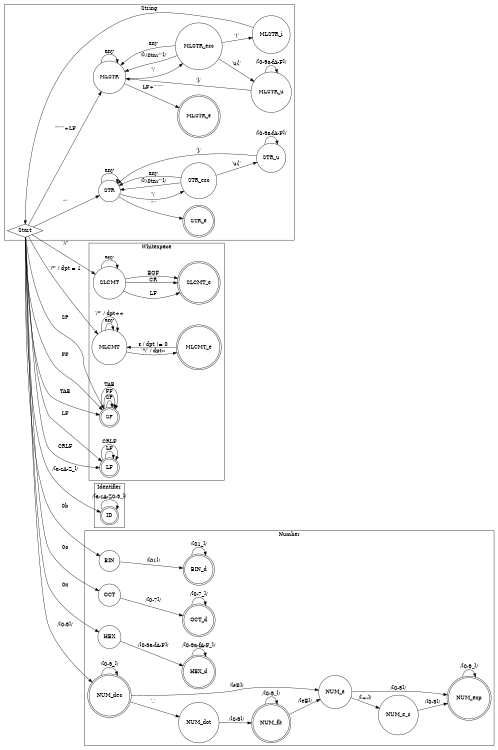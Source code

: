 digraph finite_state_machine {
	rankdir=LR;
	size="8,5"

	node [shape = diamond]; "Start";
	node [shape = doublecircle];
	node [shape = circle];

	// Whitespace
	{
		node [shape = circle]; "SLCMT"; "MLCMT";
		node [shape = doublecircle]; "SP"; "LF"; "SLCMT_e"; "MLCMT_e";

		// Space-like white space
		"Start" -> "SP" [ label = "SP" ];
		"Start" -> "SP" [ label = "FF" ];
		"Start" -> "SP" [ label = "TAB" ];

		// Line-break white space
		"Start" -> "LF" [ label = "LF" ];
		"Start" -> "LF" [ label = "CRLF" ];

		// Single-line comment white space
		"Start" -> "SLCMT" [ label = "'//'" ];

		// Multi-line comment white space
		"Start" -> "MLCMT" [ label = "'/*' / dpt = 1" ];

		subgraph cluster_whitespace {
			// style=filled;
			// color=lightgrey;
			// node [style=filled,color=white];
			label = "Whitespace";

			// Space-like white space
			"SP" -> "SP" [ label = "SP" ];
			"SP" -> "SP" [ label = "FF" ];
			"SP" -> "SP" [ label = "TAB" ];

			// Line-break white space
			"LF" -> "LF" [ label = "LF" ];
			"LF" -> "LF" [ label = "CRLF" ];

			// Single-line comment white space
			"SLCMT" -> "SLCMT" [ label = "any" ];
			"SLCMT" -> "SLCMT_e" [ label = "LF" ];
			"SLCMT" -> "SLCMT_e" [ label = "CR" ];
			"SLCMT" -> "SLCMT_e" [ label = "EOF" ];

			// Multi-line comment white space
			"MLCMT" -> "MLCMT" [ label = "any" ];
			"MLCMT" -> "MLCMT" [ label = "'/*' / dpt++" ];
			// "MLCMT" -> "MLCMT" [ label = "'*/' / dpt--" ];
			"MLCMT" -> "MLCMT_e" [ label = "'*/' / dpt--" ];
			"MLCMT_e" -> "MLCMT" [ label = "ε / dpt != 0" ];
		}
	}

	//Identifiers
	{
		node [shape = circle];
		node [shape = doublecircle]; "ID";

		"Start" -> "ID" [ label = "/[a-zA-Z_]/" ];

		subgraph cluster_identifier {
			// style=filled;
			// color=lightgrey;
			// node [style=filled,color=white];
			label = "Identifier";

			"ID" -> "ID" [ label = "/[a-zA-Z0-9_]/" ];
		}
	}

	// Numbers
	{
		node [shape = circle]; "NUM_dot"; "NUM_e"; "NUM_e_s";
		node [shape = circle]; "BIN"; "OCT"; "HEX";
		node [shape = doublecircle]; "NUM_dec";

		"Start" -> "NUM_dec" [ label = "/[0-9]/" ];
		"Start" -> "BIN" [ label = "0b" ];
		"Start" -> "OCT" [ label = "0o" ];
		"Start" -> "HEX" [ label = "0x" ];

		subgraph cluster_number {
			// style=filled;
			// color=lightgrey;
			// node [style=filled,color=white];
			label = "Number";

			// Base 10
			"NUM_dec" -> "NUM_dec" [ label = "/[0-9_]/" ];
			"NUM_dec" -> "NUM_dot" [ label = "'.'" ];
			"NUM_dot" -> "NUM_flt" [ label = "/[0-9]/" ];
			"NUM_flt" -> "NUM_flt" [ label = "/[0-9_]/" ];
			"NUM_flt" -> "NUM_e" [ label = "/[eE]/" ];
			"NUM_dec" -> "NUM_e" [ label = "/[eE]/" ];
			"NUM_e" -> "NUM_e_s" [ label = "/[+-]/" ];
			"NUM_e_s" -> "NUM_exp" [ label = "/[0-9]/" ];
			"NUM_e" -> "NUM_exp" [ label = "/[0-9]/" ];
			"NUM_exp" -> "NUM_exp" [ label = "/[0-9_]/" ];


			// Other bases
			"BIN" -> "BIN_d" [ label = "/[01]/" ];
			"BIN_d" -> "BIN_d" [ label = "/[01_]/" ];

			"OCT" -> "OCT_d" [ label = "/[0-7]/" ];
			"OCT_d" -> "OCT_d" [ label = "/[0-7_]/" ];

			"HEX" -> "HEX_d" [ label = "/[0-9a-fA-F]/" ];
			"HEX_d" -> "HEX_d" [ label = "/[0-9a-fA-F_]/" ];
		}
	}

	// Strings
	{
		node [shape = circle]; "STR"; "MLSTR"; "STR_esc"; "STR_u"; "MLSTR_esc"; "MLSTR_u"; "MLSTR_i";
		node [shape = doublecircle]; "STR_e"; "MLSTR_e";

		"Start" -> "STR" [ label = "'\"'" ];
		"Start" -> "MLSTR" [ label = "'\"\"\"'+LF" ];

		subgraph cluster_string {
			// style=filled;
			// color=lightgrey;
			// node [style=filled,color=white];
			label = "String";

			// Single-line string
			"STR" -> "STR" [ label = "any" ];

			"STR" -> "STR_esc" [ label = "'\\'" ];
			// "STR_esc" -> "STR" [ label = "'0'" ];
			// "STR_esc" -> "STR" [ label = "'\\'" ];
			// "STR_esc" -> "STR" [ label = "'t'" ];
			// "STR_esc" -> "STR" [ label = "'n'" ];
			// "STR_esc" -> "STR" [ label = "'r'" ];
			// "STR_esc" -> "STR" [ label = "'\"'" ];
			// "STR_esc" -> "STR" [ label = "\"'\"" ];
			"STR_esc" -> "STR" [ label = "/[\\\\0tnr\"']/" ];
			"STR_esc" -> "STR" [ label = "any" ];
			"STR_esc" -> "STR_u" [ label = "'u{'" ];

			"STR_u" -> "STR_u" [ label = "/[0-9a-fA-F]/" ];
			"STR_u" -> "STR" [ label = "'}'" ];

			"STR" -> "STR_e" [ label = "'\"'" ];


			// Multi-line string
			"MLSTR" -> "MLSTR" [ label = "any" ];
			
			"MLSTR" -> "MLSTR_esc" [ label = "'\\'" ];
			"MLSTR_esc" -> "MLSTR" [ label = "/[\\\\0tnr\"']/" ];
			"MLSTR_esc" -> "MLSTR" [ label = "any" ];
			"MLSTR_esc" -> "MLSTR_u" [ label = "'u{'" ];
			"MLSTR_esc" -> "MLSTR_i" [ label = "'('" ];

			"MLSTR_u" -> "MLSTR_u" [ label = "/[0-9a-fA-F]/" ];
			"MLSTR_u" -> "MLSTR" [ label = "'}'" ];

			"MLSTR_i" -> "Start";

			"MLSTR" -> "MLSTR_e" [ label = "LF+'\"\"\"'" ];
		}
	}
}